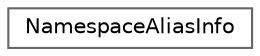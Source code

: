 digraph "Graphical Class Hierarchy"
{
 // INTERACTIVE_SVG=YES
 // LATEX_PDF_SIZE
  bgcolor="transparent";
  edge [fontname=Helvetica,fontsize=10,labelfontname=Helvetica,labelfontsize=10];
  node [fontname=Helvetica,fontsize=10,shape=box,height=0.2,width=0.4];
  rankdir="LR";
  Node0 [id="Node000000",label="NamespaceAliasInfo",height=0.2,width=0.4,color="grey40", fillcolor="white", style="filled",URL="$dc/d8c/struct_namespace_alias_info.html",tooltip=" "];
}
